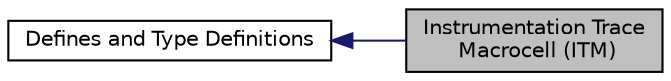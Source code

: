 digraph "Instrumentation Trace Macrocell (ITM)"
{
  edge [fontname="Helvetica",fontsize="10",labelfontname="Helvetica",labelfontsize="10"];
  node [fontname="Helvetica",fontsize="10",shape=record];
  rankdir=LR;
  Node0 [label="Instrumentation Trace\l Macrocell (ITM)",height=0.2,width=0.4,color="black", fillcolor="grey75", style="filled" fontcolor="black"];
  Node1 [label="Defines and Type Definitions",height=0.2,width=0.4,color="black", fillcolor="white", style="filled",URL="$d7/d46/group__CMSIS__core__register.html",tooltip="Type definitions and defines for Cortex-M processor based devices. "];
  Node1->Node0 [shape=plaintext, color="midnightblue", dir="back", style="solid"];
}
